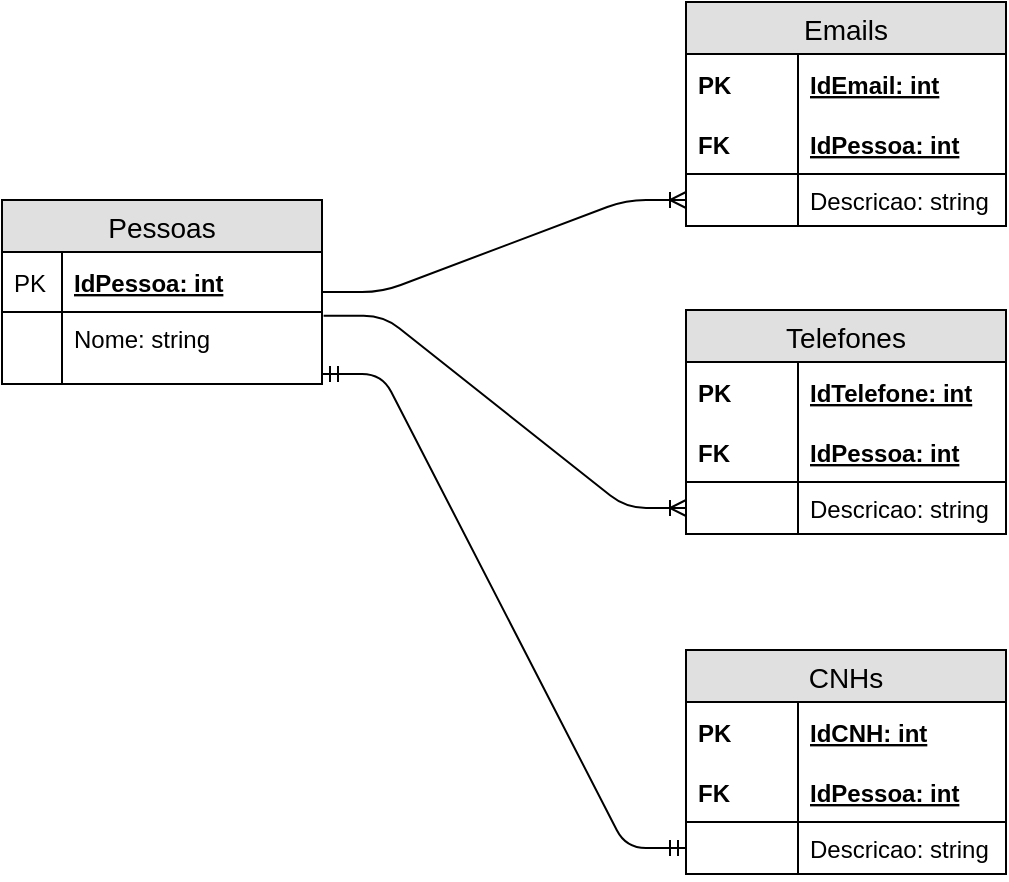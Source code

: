 <mxfile version="12.6.2" type="device"><diagram id="nPYZjbS5ICNVngOHLiC3" name="Page-1"><mxGraphModel dx="1038" dy="580" grid="1" gridSize="10" guides="1" tooltips="1" connect="1" arrows="1" fold="1" page="1" pageScale="1" pageWidth="827" pageHeight="1169" math="0" shadow="0"><root><mxCell id="0"/><mxCell id="1" parent="0"/><mxCell id="n4wNEpedamzrA5bashYL-1" value="Pessoas" style="swimlane;fontStyle=0;childLayout=stackLayout;horizontal=1;startSize=26;fillColor=#e0e0e0;horizontalStack=0;resizeParent=1;resizeParentMax=0;resizeLast=0;collapsible=1;marginBottom=0;swimlaneFillColor=#ffffff;align=center;fontSize=14;" vertex="1" parent="1"><mxGeometry x="160" y="259" width="160" height="92" as="geometry"/></mxCell><mxCell id="n4wNEpedamzrA5bashYL-2" value="IdPessoa: int" style="shape=partialRectangle;top=0;left=0;right=0;bottom=1;align=left;verticalAlign=middle;fillColor=none;spacingLeft=34;spacingRight=4;overflow=hidden;rotatable=0;points=[[0,0.5],[1,0.5]];portConstraint=eastwest;dropTarget=0;fontStyle=5;fontSize=12;" vertex="1" parent="n4wNEpedamzrA5bashYL-1"><mxGeometry y="26" width="160" height="30" as="geometry"/></mxCell><mxCell id="n4wNEpedamzrA5bashYL-3" value="PK" style="shape=partialRectangle;top=0;left=0;bottom=0;fillColor=none;align=left;verticalAlign=middle;spacingLeft=4;spacingRight=4;overflow=hidden;rotatable=0;points=[];portConstraint=eastwest;part=1;fontSize=12;" vertex="1" connectable="0" parent="n4wNEpedamzrA5bashYL-2"><mxGeometry width="30" height="30" as="geometry"/></mxCell><mxCell id="n4wNEpedamzrA5bashYL-4" value="Nome: string" style="shape=partialRectangle;top=0;left=0;right=0;bottom=0;align=left;verticalAlign=top;fillColor=none;spacingLeft=34;spacingRight=4;overflow=hidden;rotatable=0;points=[[0,0.5],[1,0.5]];portConstraint=eastwest;dropTarget=0;fontSize=12;" vertex="1" parent="n4wNEpedamzrA5bashYL-1"><mxGeometry y="56" width="160" height="26" as="geometry"/></mxCell><mxCell id="n4wNEpedamzrA5bashYL-5" value="" style="shape=partialRectangle;top=0;left=0;bottom=0;fillColor=none;align=left;verticalAlign=top;spacingLeft=4;spacingRight=4;overflow=hidden;rotatable=0;points=[];portConstraint=eastwest;part=1;fontSize=12;" vertex="1" connectable="0" parent="n4wNEpedamzrA5bashYL-4"><mxGeometry width="30" height="26" as="geometry"/></mxCell><mxCell id="n4wNEpedamzrA5bashYL-6" value="" style="shape=partialRectangle;top=0;left=0;right=0;bottom=0;align=left;verticalAlign=top;fillColor=none;spacingLeft=34;spacingRight=4;overflow=hidden;rotatable=0;points=[[0,0.5],[1,0.5]];portConstraint=eastwest;dropTarget=0;fontSize=12;" vertex="1" parent="n4wNEpedamzrA5bashYL-1"><mxGeometry y="82" width="160" height="10" as="geometry"/></mxCell><mxCell id="n4wNEpedamzrA5bashYL-7" value="" style="shape=partialRectangle;top=0;left=0;bottom=0;fillColor=none;align=left;verticalAlign=top;spacingLeft=4;spacingRight=4;overflow=hidden;rotatable=0;points=[];portConstraint=eastwest;part=1;fontSize=12;" vertex="1" connectable="0" parent="n4wNEpedamzrA5bashYL-6"><mxGeometry width="30" height="10" as="geometry"/></mxCell><mxCell id="n4wNEpedamzrA5bashYL-8" value="Emails" style="swimlane;fontStyle=0;childLayout=stackLayout;horizontal=1;startSize=26;fillColor=#e0e0e0;horizontalStack=0;resizeParent=1;resizeParentMax=0;resizeLast=0;collapsible=1;marginBottom=0;swimlaneFillColor=#ffffff;align=center;fontSize=14;" vertex="1" parent="1"><mxGeometry x="502" y="160" width="160" height="112" as="geometry"/></mxCell><mxCell id="n4wNEpedamzrA5bashYL-9" value="IdEmail: int" style="shape=partialRectangle;top=0;left=0;right=0;bottom=0;align=left;verticalAlign=middle;fillColor=none;spacingLeft=60;spacingRight=4;overflow=hidden;rotatable=0;points=[[0,0.5],[1,0.5]];portConstraint=eastwest;dropTarget=0;fontStyle=5;fontSize=12;" vertex="1" parent="n4wNEpedamzrA5bashYL-8"><mxGeometry y="26" width="160" height="30" as="geometry"/></mxCell><mxCell id="n4wNEpedamzrA5bashYL-10" value="PK" style="shape=partialRectangle;fontStyle=1;top=0;left=0;bottom=0;fillColor=none;align=left;verticalAlign=middle;spacingLeft=4;spacingRight=4;overflow=hidden;rotatable=0;points=[];portConstraint=eastwest;part=1;fontSize=12;" vertex="1" connectable="0" parent="n4wNEpedamzrA5bashYL-9"><mxGeometry width="56" height="30" as="geometry"/></mxCell><mxCell id="n4wNEpedamzrA5bashYL-11" value="IdPessoa: int" style="shape=partialRectangle;top=0;left=0;right=0;bottom=1;align=left;verticalAlign=middle;fillColor=none;spacingLeft=60;spacingRight=4;overflow=hidden;rotatable=0;points=[[0,0.5],[1,0.5]];portConstraint=eastwest;dropTarget=0;fontStyle=5;fontSize=12;" vertex="1" parent="n4wNEpedamzrA5bashYL-8"><mxGeometry y="56" width="160" height="30" as="geometry"/></mxCell><mxCell id="n4wNEpedamzrA5bashYL-12" value="FK" style="shape=partialRectangle;fontStyle=1;top=0;left=0;bottom=0;fillColor=none;align=left;verticalAlign=middle;spacingLeft=4;spacingRight=4;overflow=hidden;rotatable=0;points=[];portConstraint=eastwest;part=1;fontSize=12;" vertex="1" connectable="0" parent="n4wNEpedamzrA5bashYL-11"><mxGeometry width="56" height="30" as="geometry"/></mxCell><mxCell id="n4wNEpedamzrA5bashYL-13" value="Descricao: string" style="shape=partialRectangle;top=0;left=0;right=0;bottom=0;align=left;verticalAlign=top;fillColor=none;spacingLeft=60;spacingRight=4;overflow=hidden;rotatable=0;points=[[0,0.5],[1,0.5]];portConstraint=eastwest;dropTarget=0;fontSize=12;" vertex="1" parent="n4wNEpedamzrA5bashYL-8"><mxGeometry y="86" width="160" height="26" as="geometry"/></mxCell><mxCell id="n4wNEpedamzrA5bashYL-14" value="" style="shape=partialRectangle;top=0;left=0;bottom=0;fillColor=none;align=left;verticalAlign=top;spacingLeft=4;spacingRight=4;overflow=hidden;rotatable=0;points=[];portConstraint=eastwest;part=1;fontSize=12;" vertex="1" connectable="0" parent="n4wNEpedamzrA5bashYL-13"><mxGeometry width="56" height="26" as="geometry"/></mxCell><mxCell id="n4wNEpedamzrA5bashYL-15" value="Telefones" style="swimlane;fontStyle=0;childLayout=stackLayout;horizontal=1;startSize=26;fillColor=#e0e0e0;horizontalStack=0;resizeParent=1;resizeParentMax=0;resizeLast=0;collapsible=1;marginBottom=0;swimlaneFillColor=#ffffff;align=center;fontSize=14;" vertex="1" parent="1"><mxGeometry x="502" y="314" width="160" height="112" as="geometry"/></mxCell><mxCell id="n4wNEpedamzrA5bashYL-16" value="IdTelefone: int" style="shape=partialRectangle;top=0;left=0;right=0;bottom=0;align=left;verticalAlign=middle;fillColor=none;spacingLeft=60;spacingRight=4;overflow=hidden;rotatable=0;points=[[0,0.5],[1,0.5]];portConstraint=eastwest;dropTarget=0;fontStyle=5;fontSize=12;" vertex="1" parent="n4wNEpedamzrA5bashYL-15"><mxGeometry y="26" width="160" height="30" as="geometry"/></mxCell><mxCell id="n4wNEpedamzrA5bashYL-17" value="PK" style="shape=partialRectangle;fontStyle=1;top=0;left=0;bottom=0;fillColor=none;align=left;verticalAlign=middle;spacingLeft=4;spacingRight=4;overflow=hidden;rotatable=0;points=[];portConstraint=eastwest;part=1;fontSize=12;" vertex="1" connectable="0" parent="n4wNEpedamzrA5bashYL-16"><mxGeometry width="56" height="30" as="geometry"/></mxCell><mxCell id="n4wNEpedamzrA5bashYL-18" value="IdPessoa: int" style="shape=partialRectangle;top=0;left=0;right=0;bottom=1;align=left;verticalAlign=middle;fillColor=none;spacingLeft=60;spacingRight=4;overflow=hidden;rotatable=0;points=[[0,0.5],[1,0.5]];portConstraint=eastwest;dropTarget=0;fontStyle=5;fontSize=12;" vertex="1" parent="n4wNEpedamzrA5bashYL-15"><mxGeometry y="56" width="160" height="30" as="geometry"/></mxCell><mxCell id="n4wNEpedamzrA5bashYL-19" value="FK" style="shape=partialRectangle;fontStyle=1;top=0;left=0;bottom=0;fillColor=none;align=left;verticalAlign=middle;spacingLeft=4;spacingRight=4;overflow=hidden;rotatable=0;points=[];portConstraint=eastwest;part=1;fontSize=12;" vertex="1" connectable="0" parent="n4wNEpedamzrA5bashYL-18"><mxGeometry width="56" height="30" as="geometry"/></mxCell><mxCell id="n4wNEpedamzrA5bashYL-20" value="Descricao: string" style="shape=partialRectangle;top=0;left=0;right=0;bottom=0;align=left;verticalAlign=top;fillColor=none;spacingLeft=60;spacingRight=4;overflow=hidden;rotatable=0;points=[[0,0.5],[1,0.5]];portConstraint=eastwest;dropTarget=0;fontSize=12;" vertex="1" parent="n4wNEpedamzrA5bashYL-15"><mxGeometry y="86" width="160" height="26" as="geometry"/></mxCell><mxCell id="n4wNEpedamzrA5bashYL-21" value="" style="shape=partialRectangle;top=0;left=0;bottom=0;fillColor=none;align=left;verticalAlign=top;spacingLeft=4;spacingRight=4;overflow=hidden;rotatable=0;points=[];portConstraint=eastwest;part=1;fontSize=12;" vertex="1" connectable="0" parent="n4wNEpedamzrA5bashYL-20"><mxGeometry width="56" height="26" as="geometry"/></mxCell><mxCell id="n4wNEpedamzrA5bashYL-22" value="CNHs" style="swimlane;fontStyle=0;childLayout=stackLayout;horizontal=1;startSize=26;fillColor=#e0e0e0;horizontalStack=0;resizeParent=1;resizeParentMax=0;resizeLast=0;collapsible=1;marginBottom=0;swimlaneFillColor=#ffffff;align=center;fontSize=14;" vertex="1" parent="1"><mxGeometry x="502" y="484" width="160" height="112" as="geometry"/></mxCell><mxCell id="n4wNEpedamzrA5bashYL-23" value="IdCNH: int" style="shape=partialRectangle;top=0;left=0;right=0;bottom=0;align=left;verticalAlign=middle;fillColor=none;spacingLeft=60;spacingRight=4;overflow=hidden;rotatable=0;points=[[0,0.5],[1,0.5]];portConstraint=eastwest;dropTarget=0;fontStyle=5;fontSize=12;" vertex="1" parent="n4wNEpedamzrA5bashYL-22"><mxGeometry y="26" width="160" height="30" as="geometry"/></mxCell><mxCell id="n4wNEpedamzrA5bashYL-24" value="PK" style="shape=partialRectangle;fontStyle=1;top=0;left=0;bottom=0;fillColor=none;align=left;verticalAlign=middle;spacingLeft=4;spacingRight=4;overflow=hidden;rotatable=0;points=[];portConstraint=eastwest;part=1;fontSize=12;" vertex="1" connectable="0" parent="n4wNEpedamzrA5bashYL-23"><mxGeometry width="56" height="30" as="geometry"/></mxCell><mxCell id="n4wNEpedamzrA5bashYL-25" value="IdPessoa: int" style="shape=partialRectangle;top=0;left=0;right=0;bottom=1;align=left;verticalAlign=middle;fillColor=none;spacingLeft=60;spacingRight=4;overflow=hidden;rotatable=0;points=[[0,0.5],[1,0.5]];portConstraint=eastwest;dropTarget=0;fontStyle=5;fontSize=12;" vertex="1" parent="n4wNEpedamzrA5bashYL-22"><mxGeometry y="56" width="160" height="30" as="geometry"/></mxCell><mxCell id="n4wNEpedamzrA5bashYL-26" value="FK" style="shape=partialRectangle;fontStyle=1;top=0;left=0;bottom=0;fillColor=none;align=left;verticalAlign=middle;spacingLeft=4;spacingRight=4;overflow=hidden;rotatable=0;points=[];portConstraint=eastwest;part=1;fontSize=12;" vertex="1" connectable="0" parent="n4wNEpedamzrA5bashYL-25"><mxGeometry width="56" height="30" as="geometry"/></mxCell><mxCell id="n4wNEpedamzrA5bashYL-27" value="Descricao: string" style="shape=partialRectangle;top=0;left=0;right=0;bottom=0;align=left;verticalAlign=top;fillColor=none;spacingLeft=60;spacingRight=4;overflow=hidden;rotatable=0;points=[[0,0.5],[1,0.5]];portConstraint=eastwest;dropTarget=0;fontSize=12;" vertex="1" parent="n4wNEpedamzrA5bashYL-22"><mxGeometry y="86" width="160" height="26" as="geometry"/></mxCell><mxCell id="n4wNEpedamzrA5bashYL-28" value="" style="shape=partialRectangle;top=0;left=0;bottom=0;fillColor=none;align=left;verticalAlign=top;spacingLeft=4;spacingRight=4;overflow=hidden;rotatable=0;points=[];portConstraint=eastwest;part=1;fontSize=12;" vertex="1" connectable="0" parent="n4wNEpedamzrA5bashYL-27"><mxGeometry width="56" height="26" as="geometry"/></mxCell><mxCell id="n4wNEpedamzrA5bashYL-29" value="" style="edgeStyle=entityRelationEdgeStyle;fontSize=12;html=1;endArrow=ERmandOne;startArrow=ERmandOne;exitX=1;exitY=0.5;exitDx=0;exitDy=0;entryX=0;entryY=0.5;entryDx=0;entryDy=0;" edge="1" parent="1" source="n4wNEpedamzrA5bashYL-6" target="n4wNEpedamzrA5bashYL-27"><mxGeometry width="100" height="100" relative="1" as="geometry"><mxPoint x="292" y="584" as="sourcePoint"/><mxPoint x="392" y="484" as="targetPoint"/></mxGeometry></mxCell><mxCell id="n4wNEpedamzrA5bashYL-30" value="" style="edgeStyle=entityRelationEdgeStyle;fontSize=12;html=1;endArrow=ERoneToMany;entryX=0;entryY=0.5;entryDx=0;entryDy=0;" edge="1" parent="1" source="n4wNEpedamzrA5bashYL-1" target="n4wNEpedamzrA5bashYL-13"><mxGeometry width="100" height="100" relative="1" as="geometry"><mxPoint x="362" y="364" as="sourcePoint"/><mxPoint x="462" y="264" as="targetPoint"/></mxGeometry></mxCell><mxCell id="n4wNEpedamzrA5bashYL-31" value="" style="edgeStyle=entityRelationEdgeStyle;fontSize=12;html=1;endArrow=ERoneToMany;exitX=1.005;exitY=0.073;exitDx=0;exitDy=0;exitPerimeter=0;entryX=0;entryY=0.5;entryDx=0;entryDy=0;" edge="1" parent="1" source="n4wNEpedamzrA5bashYL-4" target="n4wNEpedamzrA5bashYL-20"><mxGeometry width="100" height="100" relative="1" as="geometry"><mxPoint x="352" y="434" as="sourcePoint"/><mxPoint x="452" y="334" as="targetPoint"/></mxGeometry></mxCell></root></mxGraphModel></diagram></mxfile>